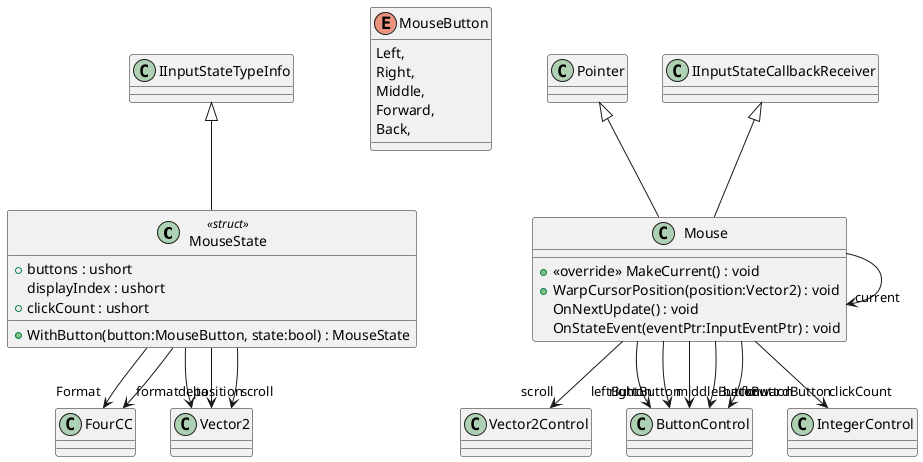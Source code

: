 @startuml
class MouseState <<struct>> {
    + buttons : ushort
    displayIndex : ushort
    + clickCount : ushort
    + WithButton(button:MouseButton, state:bool) : MouseState
}
enum MouseButton {
    Left,
    Right,
    Middle,
    Forward,
    Back,
}
class Mouse {
    + <<override>> MakeCurrent() : void
    + WarpCursorPosition(position:Vector2) : void
    OnNextUpdate() : void
    OnStateEvent(eventPtr:InputEventPtr) : void
}
IInputStateTypeInfo <|-- MouseState
MouseState --> "Format" FourCC
MouseState --> "position" Vector2
MouseState --> "delta" Vector2
MouseState --> "scroll" Vector2
MouseState --> "format" FourCC
Pointer <|-- Mouse
IInputStateCallbackReceiver <|-- Mouse
Mouse --> "scroll" Vector2Control
Mouse --> "leftButton" ButtonControl
Mouse --> "middleButton" ButtonControl
Mouse --> "rightButton" ButtonControl
Mouse --> "backButton" ButtonControl
Mouse --> "forwardButton" ButtonControl
Mouse --> "clickCount" IntegerControl
Mouse --> "current" Mouse
@enduml
